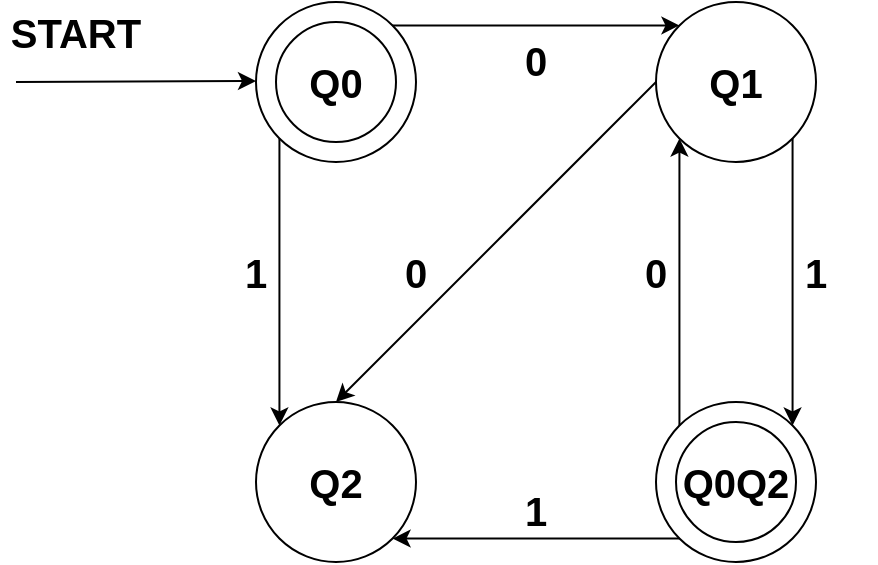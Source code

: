<mxfile version="22.1.3" type="github">
  <diagram name="Page-1" id="-FOpYw9BgS5sAjcVeRuM">
    <mxGraphModel dx="1009" dy="573" grid="1" gridSize="10" guides="1" tooltips="1" connect="1" arrows="1" fold="1" page="1" pageScale="1" pageWidth="1169" pageHeight="827" math="0" shadow="0">
      <root>
        <mxCell id="0" />
        <mxCell id="1" parent="0" />
        <mxCell id="ewbzhaxnpKA8oaU_op8o-1" value="" style="ellipse;whiteSpace=wrap;html=1;aspect=fixed;" vertex="1" parent="1">
          <mxGeometry x="240" y="160" width="80" height="80" as="geometry" />
        </mxCell>
        <mxCell id="ewbzhaxnpKA8oaU_op8o-2" value="" style="endArrow=classic;html=1;rounded=0;" edge="1" parent="1">
          <mxGeometry width="50" height="50" relative="1" as="geometry">
            <mxPoint x="120" y="200" as="sourcePoint" />
            <mxPoint x="240" y="199.5" as="targetPoint" />
          </mxGeometry>
        </mxCell>
        <mxCell id="ewbzhaxnpKA8oaU_op8o-3" value="" style="endArrow=classic;html=1;rounded=0;entryX=0;entryY=0;entryDx=0;entryDy=0;exitX=1;exitY=0;exitDx=0;exitDy=0;" edge="1" parent="1" source="ewbzhaxnpKA8oaU_op8o-1" target="ewbzhaxnpKA8oaU_op8o-5">
          <mxGeometry width="50" height="50" relative="1" as="geometry">
            <mxPoint x="320" y="200" as="sourcePoint" />
            <mxPoint x="440" y="199.5" as="targetPoint" />
          </mxGeometry>
        </mxCell>
        <mxCell id="ewbzhaxnpKA8oaU_op8o-4" value="" style="ellipse;whiteSpace=wrap;html=1;aspect=fixed;" vertex="1" parent="1">
          <mxGeometry x="250" y="170" width="60" height="60" as="geometry" />
        </mxCell>
        <mxCell id="ewbzhaxnpKA8oaU_op8o-5" value="" style="ellipse;whiteSpace=wrap;html=1;aspect=fixed;" vertex="1" parent="1">
          <mxGeometry x="440" y="160" width="80" height="80" as="geometry" />
        </mxCell>
        <mxCell id="ewbzhaxnpKA8oaU_op8o-6" value="" style="ellipse;whiteSpace=wrap;html=1;aspect=fixed;" vertex="1" parent="1">
          <mxGeometry x="240" y="360" width="80" height="80" as="geometry" />
        </mxCell>
        <mxCell id="ewbzhaxnpKA8oaU_op8o-7" value="" style="ellipse;whiteSpace=wrap;html=1;aspect=fixed;" vertex="1" parent="1">
          <mxGeometry x="440" y="360" width="80" height="80" as="geometry" />
        </mxCell>
        <mxCell id="ewbzhaxnpKA8oaU_op8o-8" value="" style="ellipse;whiteSpace=wrap;html=1;aspect=fixed;" vertex="1" parent="1">
          <mxGeometry x="450" y="370" width="60" height="60" as="geometry" />
        </mxCell>
        <mxCell id="ewbzhaxnpKA8oaU_op8o-9" value="" style="endArrow=classic;html=1;rounded=0;entryX=1;entryY=0;entryDx=0;entryDy=0;exitX=1;exitY=1;exitDx=0;exitDy=0;" edge="1" parent="1" source="ewbzhaxnpKA8oaU_op8o-5" target="ewbzhaxnpKA8oaU_op8o-7">
          <mxGeometry width="50" height="50" relative="1" as="geometry">
            <mxPoint x="370" y="270.5" as="sourcePoint" />
            <mxPoint x="490" y="270" as="targetPoint" />
          </mxGeometry>
        </mxCell>
        <mxCell id="ewbzhaxnpKA8oaU_op8o-10" value="" style="endArrow=classic;html=1;rounded=0;entryX=0;entryY=0;entryDx=0;entryDy=0;exitX=0;exitY=1;exitDx=0;exitDy=0;" edge="1" parent="1" source="ewbzhaxnpKA8oaU_op8o-1" target="ewbzhaxnpKA8oaU_op8o-6">
          <mxGeometry width="50" height="50" relative="1" as="geometry">
            <mxPoint x="490" y="250" as="sourcePoint" />
            <mxPoint x="490" y="370" as="targetPoint" />
          </mxGeometry>
        </mxCell>
        <mxCell id="ewbzhaxnpKA8oaU_op8o-12" value="" style="endArrow=classic;html=1;rounded=0;entryX=1;entryY=1;entryDx=0;entryDy=0;exitX=0;exitY=1;exitDx=0;exitDy=0;" edge="1" parent="1" source="ewbzhaxnpKA8oaU_op8o-7" target="ewbzhaxnpKA8oaU_op8o-6">
          <mxGeometry width="50" height="50" relative="1" as="geometry">
            <mxPoint x="318" y="238" as="sourcePoint" />
            <mxPoint x="462" y="382" as="targetPoint" />
          </mxGeometry>
        </mxCell>
        <mxCell id="ewbzhaxnpKA8oaU_op8o-13" value="" style="endArrow=classic;html=1;rounded=0;exitX=0;exitY=0.5;exitDx=0;exitDy=0;entryX=0.5;entryY=0;entryDx=0;entryDy=0;" edge="1" parent="1" source="ewbzhaxnpKA8oaU_op8o-5" target="ewbzhaxnpKA8oaU_op8o-6">
          <mxGeometry width="50" height="50" relative="1" as="geometry">
            <mxPoint x="318" y="238" as="sourcePoint" />
            <mxPoint x="462" y="382" as="targetPoint" />
          </mxGeometry>
        </mxCell>
        <mxCell id="ewbzhaxnpKA8oaU_op8o-14" value="" style="endArrow=classic;html=1;rounded=0;exitX=0;exitY=0;exitDx=0;exitDy=0;entryX=0;entryY=1;entryDx=0;entryDy=0;" edge="1" parent="1" source="ewbzhaxnpKA8oaU_op8o-7" target="ewbzhaxnpKA8oaU_op8o-5">
          <mxGeometry width="50" height="50" relative="1" as="geometry">
            <mxPoint x="462" y="238" as="sourcePoint" />
            <mxPoint x="480" y="270" as="targetPoint" />
          </mxGeometry>
        </mxCell>
        <mxCell id="ewbzhaxnpKA8oaU_op8o-15" value="&lt;b&gt;Q0&lt;/b&gt;" style="text;html=1;strokeColor=none;fillColor=none;align=center;verticalAlign=middle;whiteSpace=wrap;rounded=0;fontSize=20;" vertex="1" parent="1">
          <mxGeometry x="250" y="185" width="60" height="30" as="geometry" />
        </mxCell>
        <mxCell id="ewbzhaxnpKA8oaU_op8o-16" value="&lt;b&gt;Q1&lt;/b&gt;" style="text;html=1;strokeColor=none;fillColor=none;align=center;verticalAlign=middle;whiteSpace=wrap;rounded=0;fontSize=20;" vertex="1" parent="1">
          <mxGeometry x="450" y="185" width="60" height="30" as="geometry" />
        </mxCell>
        <mxCell id="ewbzhaxnpKA8oaU_op8o-17" value="&lt;b&gt;Q2&lt;/b&gt;" style="text;html=1;strokeColor=none;fillColor=none;align=center;verticalAlign=middle;whiteSpace=wrap;rounded=0;fontSize=20;" vertex="1" parent="1">
          <mxGeometry x="250" y="385" width="60" height="30" as="geometry" />
        </mxCell>
        <mxCell id="ewbzhaxnpKA8oaU_op8o-18" value="&lt;b&gt;Q0Q2&lt;/b&gt;" style="text;html=1;strokeColor=none;fillColor=none;align=center;verticalAlign=middle;whiteSpace=wrap;rounded=0;fontSize=20;" vertex="1" parent="1">
          <mxGeometry x="450" y="385" width="60" height="30" as="geometry" />
        </mxCell>
        <mxCell id="ewbzhaxnpKA8oaU_op8o-19" value="&lt;b&gt;0&lt;/b&gt;" style="text;html=1;strokeColor=none;fillColor=none;align=center;verticalAlign=middle;whiteSpace=wrap;rounded=0;fontSize=20;" vertex="1" parent="1">
          <mxGeometry x="350" y="174" width="60" height="30" as="geometry" />
        </mxCell>
        <mxCell id="ewbzhaxnpKA8oaU_op8o-20" value="&lt;b&gt;1&lt;/b&gt;" style="text;html=1;strokeColor=none;fillColor=none;align=center;verticalAlign=middle;whiteSpace=wrap;rounded=0;fontSize=20;" vertex="1" parent="1">
          <mxGeometry x="210" y="280" width="60" height="30" as="geometry" />
        </mxCell>
        <mxCell id="ewbzhaxnpKA8oaU_op8o-22" value="&lt;b&gt;0&lt;/b&gt;" style="text;html=1;strokeColor=none;fillColor=none;align=center;verticalAlign=middle;whiteSpace=wrap;rounded=0;fontSize=20;" vertex="1" parent="1">
          <mxGeometry x="290" y="280" width="60" height="30" as="geometry" />
        </mxCell>
        <mxCell id="ewbzhaxnpKA8oaU_op8o-23" value="&lt;b&gt;1&lt;/b&gt;" style="text;html=1;strokeColor=none;fillColor=none;align=center;verticalAlign=middle;whiteSpace=wrap;rounded=0;fontSize=20;" vertex="1" parent="1">
          <mxGeometry x="490" y="280" width="60" height="30" as="geometry" />
        </mxCell>
        <mxCell id="ewbzhaxnpKA8oaU_op8o-24" value="&lt;b&gt;0&lt;/b&gt;" style="text;html=1;strokeColor=none;fillColor=none;align=center;verticalAlign=middle;whiteSpace=wrap;rounded=0;fontSize=20;" vertex="1" parent="1">
          <mxGeometry x="410" y="280" width="60" height="30" as="geometry" />
        </mxCell>
        <mxCell id="ewbzhaxnpKA8oaU_op8o-25" value="&lt;b&gt;1&lt;/b&gt;" style="text;html=1;strokeColor=none;fillColor=none;align=center;verticalAlign=middle;whiteSpace=wrap;rounded=0;fontSize=20;" vertex="1" parent="1">
          <mxGeometry x="350" y="399" width="60" height="30" as="geometry" />
        </mxCell>
        <mxCell id="ewbzhaxnpKA8oaU_op8o-26" value="&lt;b&gt;START&lt;/b&gt;" style="text;html=1;strokeColor=none;fillColor=none;align=center;verticalAlign=middle;whiteSpace=wrap;rounded=0;fontSize=20;" vertex="1" parent="1">
          <mxGeometry x="120" y="160" width="60" height="30" as="geometry" />
        </mxCell>
      </root>
    </mxGraphModel>
  </diagram>
</mxfile>
